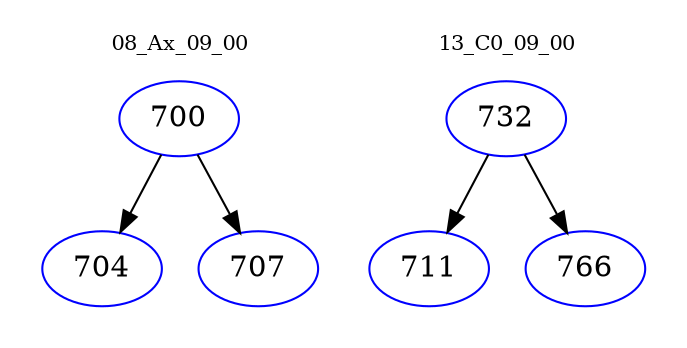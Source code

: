 digraph{
subgraph cluster_0 {
color = white
label = "08_Ax_09_00";
fontsize=10;
T0_700 [label="700", color="blue"]
T0_700 -> T0_704 [color="black"]
T0_704 [label="704", color="blue"]
T0_700 -> T0_707 [color="black"]
T0_707 [label="707", color="blue"]
}
subgraph cluster_1 {
color = white
label = "13_C0_09_00";
fontsize=10;
T1_732 [label="732", color="blue"]
T1_732 -> T1_711 [color="black"]
T1_711 [label="711", color="blue"]
T1_732 -> T1_766 [color="black"]
T1_766 [label="766", color="blue"]
}
}
